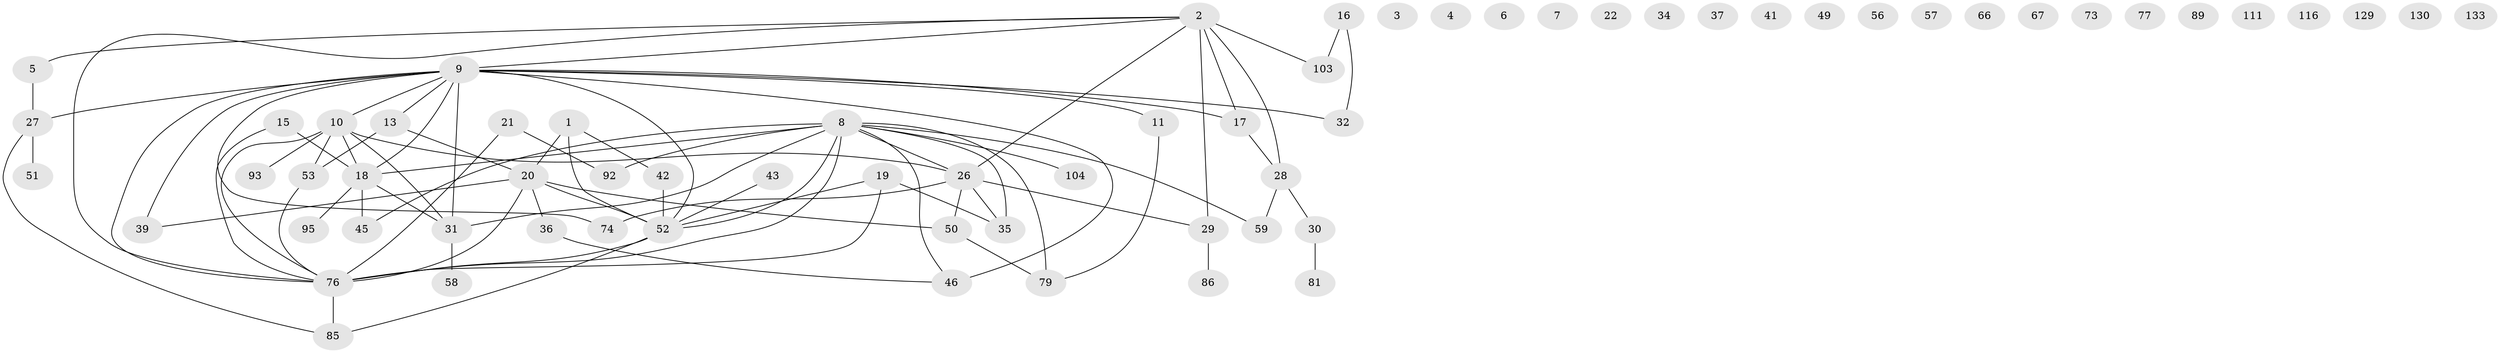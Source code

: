 // original degree distribution, {2: 0.2814814814814815, 0: 0.11851851851851852, 1: 0.2074074074074074, 3: 0.17777777777777778, 5: 0.08148148148148149, 6: 0.02962962962962963, 4: 0.08888888888888889, 8: 0.007407407407407408, 7: 0.007407407407407408}
// Generated by graph-tools (version 1.1) at 2025/13/03/09/25 04:13:11]
// undirected, 67 vertices, 83 edges
graph export_dot {
graph [start="1"]
  node [color=gray90,style=filled];
  1 [super="+12+48"];
  2 [super="+122+88"];
  3;
  4;
  5;
  6 [super="+87"];
  7;
  8 [super="+132+14+83"];
  9 [super="+69+84+78+90"];
  10 [super="+109+65"];
  11 [super="+60"];
  13 [super="+38"];
  15 [super="+101"];
  16 [super="+25"];
  17 [super="+114"];
  18 [super="+72+23"];
  19 [super="+64"];
  20 [super="+40+75+55"];
  21 [super="+128"];
  22 [super="+82"];
  26 [super="+94"];
  27 [super="+33+62"];
  28 [super="+97+47"];
  29 [super="+99+96"];
  30;
  31 [super="+61"];
  32 [super="+71+54"];
  34;
  35 [super="+131+98"];
  36;
  37;
  39;
  41;
  42 [super="+44"];
  43;
  45;
  46;
  49;
  50 [super="+100"];
  51;
  52 [super="+70"];
  53 [super="+107"];
  56;
  57 [super="+102"];
  58;
  59;
  66;
  67;
  73;
  74 [super="+80"];
  76 [super="+110"];
  77 [super="+124"];
  79;
  81;
  85;
  86;
  89;
  92;
  93;
  95;
  103;
  104 [super="+105"];
  111 [super="+112"];
  116;
  129;
  130;
  133;
  1 -- 42;
  1 -- 20;
  1 -- 52;
  2 -- 17;
  2 -- 5;
  2 -- 103;
  2 -- 76;
  2 -- 26;
  2 -- 28 [weight=2];
  2 -- 29;
  2 -- 9;
  5 -- 27;
  8 -- 92;
  8 -- 35;
  8 -- 104;
  8 -- 76;
  8 -- 45;
  8 -- 46;
  8 -- 79;
  8 -- 18 [weight=2];
  8 -- 59;
  8 -- 31;
  8 -- 26;
  8 -- 52;
  9 -- 46 [weight=2];
  9 -- 11;
  9 -- 17 [weight=2];
  9 -- 10;
  9 -- 27;
  9 -- 76 [weight=2];
  9 -- 31;
  9 -- 32;
  9 -- 18;
  9 -- 39;
  9 -- 13;
  9 -- 52;
  9 -- 74;
  10 -- 93;
  10 -- 53;
  10 -- 26;
  10 -- 18;
  10 -- 76;
  10 -- 31;
  11 -- 79;
  13 -- 53;
  13 -- 20;
  15 -- 18 [weight=2];
  15 -- 76;
  16 -- 103;
  16 -- 32;
  17 -- 28;
  18 -- 45;
  18 -- 31;
  18 -- 95;
  19 -- 35;
  19 -- 76;
  19 -- 52;
  20 -- 52;
  20 -- 36;
  20 -- 39;
  20 -- 50;
  20 -- 76 [weight=2];
  21 -- 92;
  21 -- 76;
  26 -- 35;
  26 -- 50;
  26 -- 74;
  26 -- 29;
  27 -- 51;
  27 -- 85;
  28 -- 59;
  28 -- 30;
  29 -- 86;
  30 -- 81;
  31 -- 58;
  36 -- 46;
  42 -- 52;
  43 -- 52;
  50 -- 79;
  52 -- 76;
  52 -- 85;
  53 -- 76;
  76 -- 85;
}
